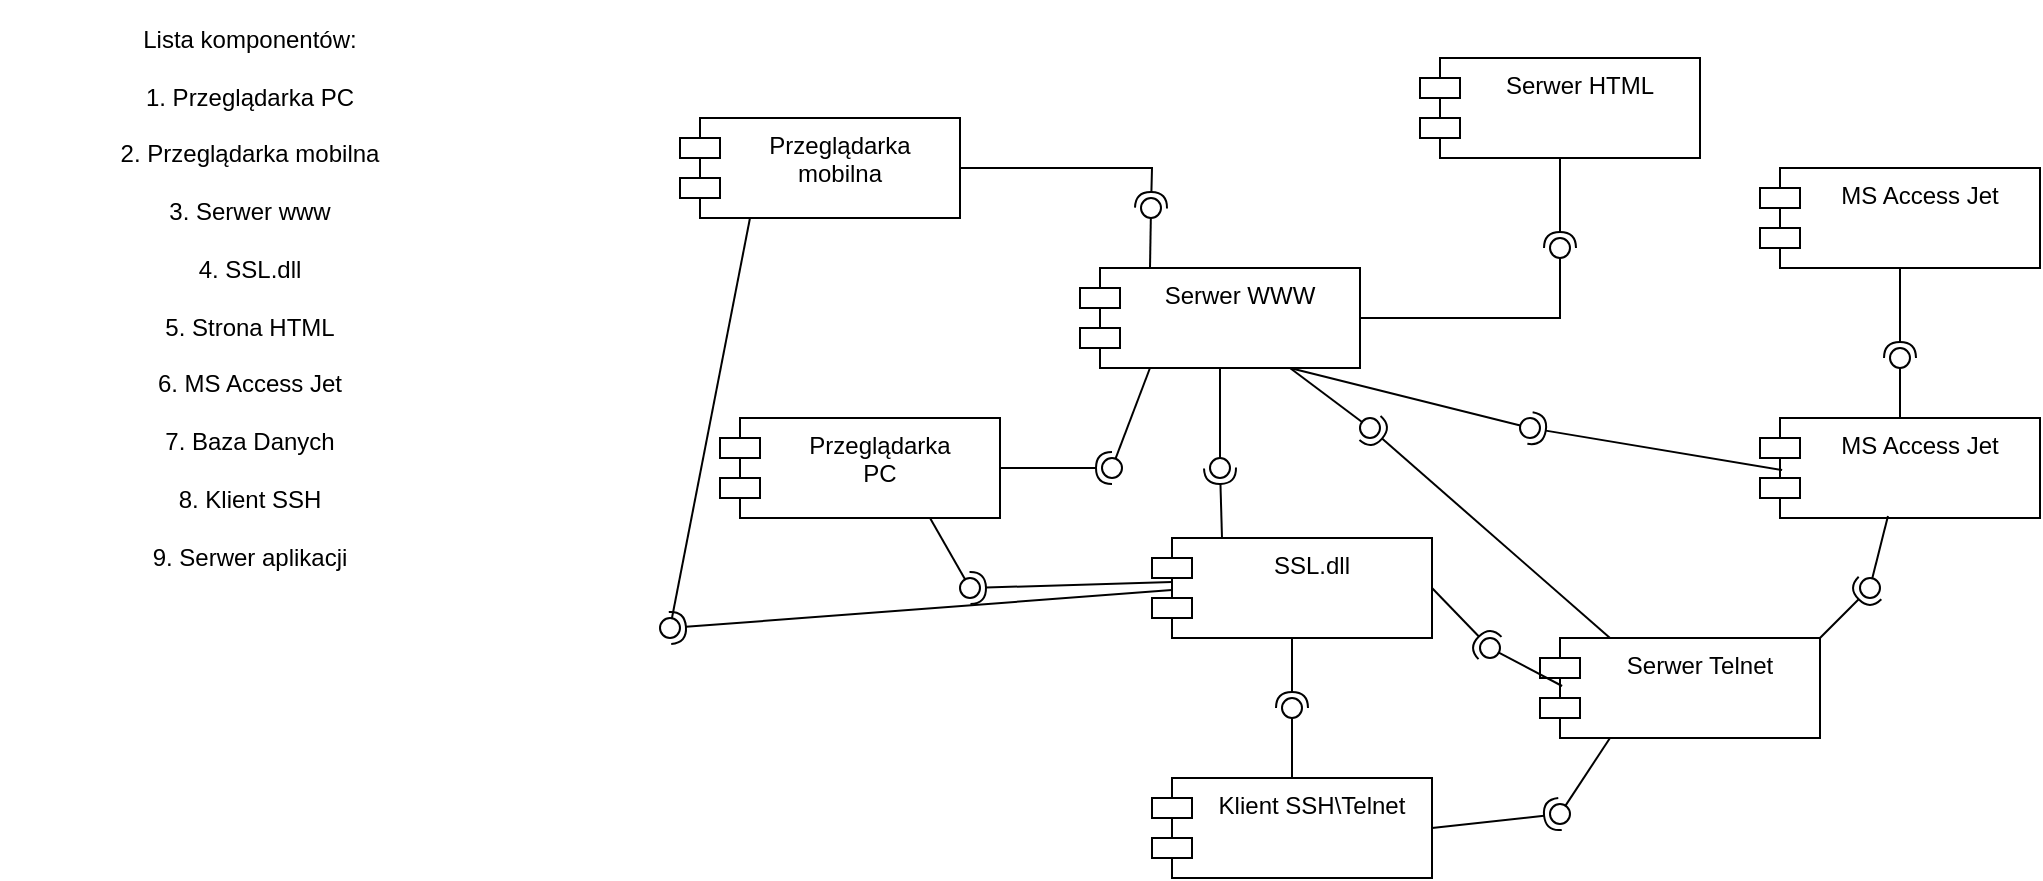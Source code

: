 <mxfile version="17.4.1" type="device"><diagram name="Page-1" id="e7e014a7-5840-1c2e-5031-d8a46d1fe8dd"><mxGraphModel dx="2591" dy="794" grid="1" gridSize="10" guides="1" tooltips="1" connect="1" arrows="1" fold="1" page="1" pageScale="1" pageWidth="1169" pageHeight="826" background="none" math="0" shadow="0"><root><mxCell id="0"/><mxCell id="1" parent="0"/><mxCell id="hyqjCu0xPG1LOjYj8zBp-41" value="&lt;p class=&quot;MsoNormal&quot;&gt;Lista komponentów: &lt;br&gt;&lt;br/&gt;1. Przeglądarka PC&lt;br&gt;&lt;br/&gt;2. Przeglądarka mobilna&lt;br&gt;&lt;br/&gt;3. Serwer www&lt;br&gt;&lt;br/&gt;4. SSL.dll&lt;br&gt;&lt;br/&gt;5. Strona HTML&lt;br&gt;&lt;br/&gt;6. MS Access Jet&lt;br&gt;&lt;br/&gt;7. Baza Danych&lt;br&gt;&lt;br/&gt;8. Klient SSH&lt;br&gt;&lt;br/&gt;9. Serwer aplikacji&lt;/p&gt;" style="text;html=1;strokeColor=none;fillColor=none;align=center;verticalAlign=middle;whiteSpace=wrap;rounded=0;" vertex="1" parent="1"><mxGeometry x="-1160" y="100" width="250" height="100" as="geometry"/></mxCell><mxCell id="hyqjCu0xPG1LOjYj8zBp-45" value="Przeglądarka&#10;mobilna" style="shape=module;align=left;spacingLeft=20;align=center;verticalAlign=top;" vertex="1" parent="1"><mxGeometry x="-820" y="60" width="140" height="50" as="geometry"/></mxCell><mxCell id="hyqjCu0xPG1LOjYj8zBp-46" value="Przeglądarka&#10;PC" style="shape=module;align=left;spacingLeft=20;align=center;verticalAlign=top;" vertex="1" parent="1"><mxGeometry x="-800" y="210" width="140" height="50" as="geometry"/></mxCell><mxCell id="hyqjCu0xPG1LOjYj8zBp-47" value="Serwer WWW" style="shape=module;align=left;spacingLeft=20;align=center;verticalAlign=top;" vertex="1" parent="1"><mxGeometry x="-620" y="135" width="140" height="50" as="geometry"/></mxCell><mxCell id="hyqjCu0xPG1LOjYj8zBp-50" value="Serwer HTML" style="shape=module;align=left;spacingLeft=20;align=center;verticalAlign=top;" vertex="1" parent="1"><mxGeometry x="-450" y="30" width="140" height="50" as="geometry"/></mxCell><mxCell id="hyqjCu0xPG1LOjYj8zBp-51" value="SSL.dll&#10;" style="shape=module;align=left;spacingLeft=20;align=center;verticalAlign=top;" vertex="1" parent="1"><mxGeometry x="-584" y="270" width="140" height="50" as="geometry"/></mxCell><mxCell id="hyqjCu0xPG1LOjYj8zBp-59" value="" style="rounded=0;orthogonalLoop=1;jettySize=auto;html=1;endArrow=none;endFill=0;sketch=0;sourcePerimeterSpacing=0;targetPerimeterSpacing=0;exitX=1;exitY=0.5;exitDx=0;exitDy=0;entryX=0.5;entryY=1;entryDx=0;entryDy=0;entryPerimeter=0;" edge="1" target="hyqjCu0xPG1LOjYj8zBp-61" parent="1" source="hyqjCu0xPG1LOjYj8zBp-47"><mxGeometry relative="1" as="geometry"><mxPoint x="-1000" y="413" as="sourcePoint"/><mxPoint x="-380" y="160" as="targetPoint"/><Array as="points"><mxPoint x="-380" y="160"/></Array></mxGeometry></mxCell><mxCell id="hyqjCu0xPG1LOjYj8zBp-60" value="" style="rounded=0;orthogonalLoop=1;jettySize=auto;html=1;endArrow=halfCircle;endFill=0;entryX=0.5;entryY=0.5;endSize=6;strokeWidth=1;sketch=0;exitX=0.5;exitY=1;exitDx=0;exitDy=0;" edge="1" target="hyqjCu0xPG1LOjYj8zBp-61" parent="1" source="hyqjCu0xPG1LOjYj8zBp-50"><mxGeometry relative="1" as="geometry"><mxPoint x="-960" y="413" as="sourcePoint"/></mxGeometry></mxCell><mxCell id="hyqjCu0xPG1LOjYj8zBp-61" value="" style="ellipse;whiteSpace=wrap;html=1;align=center;aspect=fixed;resizable=0;points=[];outlineConnect=0;sketch=0;" vertex="1" parent="1"><mxGeometry x="-385" y="120" width="10" height="10" as="geometry"/></mxCell><mxCell id="hyqjCu0xPG1LOjYj8zBp-63" value="" style="rounded=0;orthogonalLoop=1;jettySize=auto;html=1;endArrow=none;endFill=0;sketch=0;sourcePerimeterSpacing=0;targetPerimeterSpacing=0;exitX=0.25;exitY=0;exitDx=0;exitDy=0;" edge="1" target="hyqjCu0xPG1LOjYj8zBp-65" parent="1" source="hyqjCu0xPG1LOjYj8zBp-47"><mxGeometry relative="1" as="geometry"><mxPoint x="-720" y="150" as="sourcePoint"/></mxGeometry></mxCell><mxCell id="hyqjCu0xPG1LOjYj8zBp-64" value="" style="rounded=0;orthogonalLoop=1;jettySize=auto;html=1;endArrow=halfCircle;endFill=0;entryX=0.5;entryY=0.5;endSize=6;strokeWidth=1;sketch=0;exitX=1;exitY=0.5;exitDx=0;exitDy=0;" edge="1" target="hyqjCu0xPG1LOjYj8zBp-65" parent="1" source="hyqjCu0xPG1LOjYj8zBp-45"><mxGeometry relative="1" as="geometry"><mxPoint x="-680" y="150" as="sourcePoint"/><Array as="points"><mxPoint x="-584" y="85"/></Array></mxGeometry></mxCell><mxCell id="hyqjCu0xPG1LOjYj8zBp-65" value="" style="ellipse;whiteSpace=wrap;html=1;align=center;aspect=fixed;resizable=0;points=[];outlineConnect=0;sketch=0;" vertex="1" parent="1"><mxGeometry x="-589.5" y="100" width="10" height="10" as="geometry"/></mxCell><mxCell id="hyqjCu0xPG1LOjYj8zBp-67" value="" style="rounded=0;orthogonalLoop=1;jettySize=auto;html=1;endArrow=none;endFill=0;sketch=0;sourcePerimeterSpacing=0;targetPerimeterSpacing=0;exitX=0.5;exitY=1;exitDx=0;exitDy=0;" edge="1" target="hyqjCu0xPG1LOjYj8zBp-69" parent="1" source="hyqjCu0xPG1LOjYj8zBp-47"><mxGeometry relative="1" as="geometry"><mxPoint x="-534" y="235" as="sourcePoint"/><Array as="points"><mxPoint x="-550" y="210"/></Array></mxGeometry></mxCell><mxCell id="hyqjCu0xPG1LOjYj8zBp-68" value="" style="rounded=0;orthogonalLoop=1;jettySize=auto;html=1;endArrow=halfCircle;endFill=0;entryX=0.5;entryY=0.5;endSize=6;strokeWidth=1;sketch=0;exitX=0.25;exitY=0;exitDx=0;exitDy=0;" edge="1" target="hyqjCu0xPG1LOjYj8zBp-69" parent="1" source="hyqjCu0xPG1LOjYj8zBp-51"><mxGeometry relative="1" as="geometry"><mxPoint x="-494" y="235" as="sourcePoint"/></mxGeometry></mxCell><mxCell id="hyqjCu0xPG1LOjYj8zBp-69" value="" style="ellipse;whiteSpace=wrap;html=1;align=center;aspect=fixed;resizable=0;points=[];outlineConnect=0;sketch=0;" vertex="1" parent="1"><mxGeometry x="-555" y="230" width="10" height="10" as="geometry"/></mxCell><mxCell id="hyqjCu0xPG1LOjYj8zBp-70" value="MS Access Jet" style="shape=module;align=left;spacingLeft=20;align=center;verticalAlign=top;" vertex="1" parent="1"><mxGeometry x="-280" y="210" width="140" height="50" as="geometry"/></mxCell><mxCell id="hyqjCu0xPG1LOjYj8zBp-71" value="" style="rounded=0;orthogonalLoop=1;jettySize=auto;html=1;endArrow=none;endFill=0;sketch=0;sourcePerimeterSpacing=0;targetPerimeterSpacing=0;exitX=0.75;exitY=1;exitDx=0;exitDy=0;" edge="1" target="hyqjCu0xPG1LOjYj8zBp-73" parent="1" source="hyqjCu0xPG1LOjYj8zBp-47"><mxGeometry relative="1" as="geometry"><mxPoint x="-415" y="215" as="sourcePoint"/></mxGeometry></mxCell><mxCell id="hyqjCu0xPG1LOjYj8zBp-72" value="" style="rounded=0;orthogonalLoop=1;jettySize=auto;html=1;endArrow=halfCircle;endFill=0;entryX=0.5;entryY=0.5;endSize=6;strokeWidth=1;sketch=0;exitX=0.079;exitY=0.52;exitDx=0;exitDy=0;exitPerimeter=0;" edge="1" target="hyqjCu0xPG1LOjYj8zBp-73" parent="1" source="hyqjCu0xPG1LOjYj8zBp-70"><mxGeometry relative="1" as="geometry"><mxPoint x="-375" y="215" as="sourcePoint"/></mxGeometry></mxCell><mxCell id="hyqjCu0xPG1LOjYj8zBp-73" value="" style="ellipse;whiteSpace=wrap;html=1;align=center;aspect=fixed;resizable=0;points=[];outlineConnect=0;sketch=0;" vertex="1" parent="1"><mxGeometry x="-400" y="210" width="10" height="10" as="geometry"/></mxCell><mxCell id="hyqjCu0xPG1LOjYj8zBp-74" value="MS Access Jet" style="shape=module;align=left;spacingLeft=20;align=center;verticalAlign=top;" vertex="1" parent="1"><mxGeometry x="-280" y="85" width="140" height="50" as="geometry"/></mxCell><mxCell id="hyqjCu0xPG1LOjYj8zBp-76" value="" style="rounded=0;orthogonalLoop=1;jettySize=auto;html=1;endArrow=none;endFill=0;sketch=0;sourcePerimeterSpacing=0;targetPerimeterSpacing=0;exitX=0.5;exitY=0;exitDx=0;exitDy=0;" edge="1" target="hyqjCu0xPG1LOjYj8zBp-78" parent="1" source="hyqjCu0xPG1LOjYj8zBp-70"><mxGeometry relative="1" as="geometry"><mxPoint x="-230" y="180" as="sourcePoint"/></mxGeometry></mxCell><mxCell id="hyqjCu0xPG1LOjYj8zBp-77" value="" style="rounded=0;orthogonalLoop=1;jettySize=auto;html=1;endArrow=halfCircle;endFill=0;entryX=0.5;entryY=0.5;endSize=6;strokeWidth=1;sketch=0;exitX=0.5;exitY=1;exitDx=0;exitDy=0;" edge="1" target="hyqjCu0xPG1LOjYj8zBp-78" parent="1" source="hyqjCu0xPG1LOjYj8zBp-74"><mxGeometry relative="1" as="geometry"><mxPoint x="-190" y="180" as="sourcePoint"/></mxGeometry></mxCell><mxCell id="hyqjCu0xPG1LOjYj8zBp-78" value="" style="ellipse;whiteSpace=wrap;html=1;align=center;aspect=fixed;resizable=0;points=[];outlineConnect=0;sketch=0;" vertex="1" parent="1"><mxGeometry x="-215" y="175" width="10" height="10" as="geometry"/></mxCell><mxCell id="hyqjCu0xPG1LOjYj8zBp-79" value="Serwer Telnet" style="shape=module;align=left;spacingLeft=20;align=center;verticalAlign=top;" vertex="1" parent="1"><mxGeometry x="-390" y="320" width="140" height="50" as="geometry"/></mxCell><mxCell id="hyqjCu0xPG1LOjYj8zBp-80" value="" style="rounded=0;orthogonalLoop=1;jettySize=auto;html=1;endArrow=none;endFill=0;sketch=0;sourcePerimeterSpacing=0;targetPerimeterSpacing=0;exitX=0.75;exitY=1;exitDx=0;exitDy=0;" edge="1" target="hyqjCu0xPG1LOjYj8zBp-82" parent="1" source="hyqjCu0xPG1LOjYj8zBp-47"><mxGeometry relative="1" as="geometry"><mxPoint x="-350" y="285" as="sourcePoint"/></mxGeometry></mxCell><mxCell id="hyqjCu0xPG1LOjYj8zBp-81" value="" style="rounded=0;orthogonalLoop=1;jettySize=auto;html=1;endArrow=halfCircle;endFill=0;entryX=0.5;entryY=0.5;endSize=6;strokeWidth=1;sketch=0;exitX=0.25;exitY=0;exitDx=0;exitDy=0;" edge="1" target="hyqjCu0xPG1LOjYj8zBp-82" parent="1" source="hyqjCu0xPG1LOjYj8zBp-79"><mxGeometry relative="1" as="geometry"><mxPoint x="-310" y="285" as="sourcePoint"/></mxGeometry></mxCell><mxCell id="hyqjCu0xPG1LOjYj8zBp-82" value="" style="ellipse;whiteSpace=wrap;html=1;align=center;aspect=fixed;resizable=0;points=[];outlineConnect=0;sketch=0;" vertex="1" parent="1"><mxGeometry x="-480" y="210" width="10" height="10" as="geometry"/></mxCell><mxCell id="hyqjCu0xPG1LOjYj8zBp-83" value="" style="rounded=0;orthogonalLoop=1;jettySize=auto;html=1;endArrow=none;endFill=0;sketch=0;sourcePerimeterSpacing=0;targetPerimeterSpacing=0;exitX=0.457;exitY=0.98;exitDx=0;exitDy=0;exitPerimeter=0;" edge="1" target="hyqjCu0xPG1LOjYj8zBp-85" parent="1" source="hyqjCu0xPG1LOjYj8zBp-70"><mxGeometry relative="1" as="geometry"><mxPoint x="-245" y="295" as="sourcePoint"/></mxGeometry></mxCell><mxCell id="hyqjCu0xPG1LOjYj8zBp-84" value="" style="rounded=0;orthogonalLoop=1;jettySize=auto;html=1;endArrow=halfCircle;endFill=0;entryX=0.5;entryY=0.5;endSize=6;strokeWidth=1;sketch=0;exitX=1;exitY=0;exitDx=0;exitDy=0;" edge="1" target="hyqjCu0xPG1LOjYj8zBp-85" parent="1" source="hyqjCu0xPG1LOjYj8zBp-79"><mxGeometry relative="1" as="geometry"><mxPoint x="-205" y="295" as="sourcePoint"/></mxGeometry></mxCell><mxCell id="hyqjCu0xPG1LOjYj8zBp-85" value="" style="ellipse;whiteSpace=wrap;html=1;align=center;aspect=fixed;resizable=0;points=[];outlineConnect=0;sketch=0;" vertex="1" parent="1"><mxGeometry x="-230" y="290" width="10" height="10" as="geometry"/></mxCell><mxCell id="hyqjCu0xPG1LOjYj8zBp-86" value="" style="rounded=0;orthogonalLoop=1;jettySize=auto;html=1;endArrow=none;endFill=0;sketch=0;sourcePerimeterSpacing=0;targetPerimeterSpacing=0;exitX=0.079;exitY=0.48;exitDx=0;exitDy=0;exitPerimeter=0;" edge="1" target="hyqjCu0xPG1LOjYj8zBp-88" parent="1" source="hyqjCu0xPG1LOjYj8zBp-79"><mxGeometry relative="1" as="geometry"><mxPoint x="-450" y="375" as="sourcePoint"/></mxGeometry></mxCell><mxCell id="hyqjCu0xPG1LOjYj8zBp-87" value="" style="rounded=0;orthogonalLoop=1;jettySize=auto;html=1;endArrow=halfCircle;endFill=0;entryX=0.5;entryY=0.5;endSize=6;strokeWidth=1;sketch=0;exitX=1;exitY=0.5;exitDx=0;exitDy=0;" edge="1" target="hyqjCu0xPG1LOjYj8zBp-88" parent="1" source="hyqjCu0xPG1LOjYj8zBp-51"><mxGeometry relative="1" as="geometry"><mxPoint x="-410" y="375" as="sourcePoint"/></mxGeometry></mxCell><mxCell id="hyqjCu0xPG1LOjYj8zBp-88" value="" style="ellipse;whiteSpace=wrap;html=1;align=center;aspect=fixed;resizable=0;points=[];outlineConnect=0;sketch=0;" vertex="1" parent="1"><mxGeometry x="-420" y="320" width="10" height="10" as="geometry"/></mxCell><mxCell id="hyqjCu0xPG1LOjYj8zBp-89" value="Klient SSH\Telnet" style="shape=module;align=left;spacingLeft=20;align=center;verticalAlign=top;" vertex="1" parent="1"><mxGeometry x="-584" y="390" width="140" height="50" as="geometry"/></mxCell><mxCell id="hyqjCu0xPG1LOjYj8zBp-90" value="" style="rounded=0;orthogonalLoop=1;jettySize=auto;html=1;endArrow=none;endFill=0;sketch=0;sourcePerimeterSpacing=0;targetPerimeterSpacing=0;exitX=0.5;exitY=0;exitDx=0;exitDy=0;" edge="1" target="hyqjCu0xPG1LOjYj8zBp-92" parent="1" source="hyqjCu0xPG1LOjYj8zBp-89"><mxGeometry relative="1" as="geometry"><mxPoint x="-534" y="355" as="sourcePoint"/></mxGeometry></mxCell><mxCell id="hyqjCu0xPG1LOjYj8zBp-91" value="" style="rounded=0;orthogonalLoop=1;jettySize=auto;html=1;endArrow=halfCircle;endFill=0;entryX=0.5;entryY=0.5;endSize=6;strokeWidth=1;sketch=0;exitX=0.5;exitY=1;exitDx=0;exitDy=0;" edge="1" target="hyqjCu0xPG1LOjYj8zBp-92" parent="1" source="hyqjCu0xPG1LOjYj8zBp-51"><mxGeometry relative="1" as="geometry"><mxPoint x="-494" y="355" as="sourcePoint"/></mxGeometry></mxCell><mxCell id="hyqjCu0xPG1LOjYj8zBp-92" value="" style="ellipse;whiteSpace=wrap;html=1;align=center;aspect=fixed;resizable=0;points=[];outlineConnect=0;sketch=0;" vertex="1" parent="1"><mxGeometry x="-519" y="350" width="10" height="10" as="geometry"/></mxCell><mxCell id="hyqjCu0xPG1LOjYj8zBp-93" value="" style="rounded=0;orthogonalLoop=1;jettySize=auto;html=1;endArrow=none;endFill=0;sketch=0;sourcePerimeterSpacing=0;targetPerimeterSpacing=0;exitX=0.25;exitY=1;exitDx=0;exitDy=0;" edge="1" target="hyqjCu0xPG1LOjYj8zBp-95" parent="1" source="hyqjCu0xPG1LOjYj8zBp-79"><mxGeometry relative="1" as="geometry"><mxPoint x="-460" y="355" as="sourcePoint"/></mxGeometry></mxCell><mxCell id="hyqjCu0xPG1LOjYj8zBp-94" value="" style="rounded=0;orthogonalLoop=1;jettySize=auto;html=1;endArrow=halfCircle;endFill=0;entryX=0.5;entryY=0.5;endSize=6;strokeWidth=1;sketch=0;exitX=1;exitY=0.5;exitDx=0;exitDy=0;" edge="1" target="hyqjCu0xPG1LOjYj8zBp-95" parent="1" source="hyqjCu0xPG1LOjYj8zBp-89"><mxGeometry relative="1" as="geometry"><mxPoint x="-420" y="355" as="sourcePoint"/></mxGeometry></mxCell><mxCell id="hyqjCu0xPG1LOjYj8zBp-95" value="" style="ellipse;whiteSpace=wrap;html=1;align=center;aspect=fixed;resizable=0;points=[];outlineConnect=0;sketch=0;" vertex="1" parent="1"><mxGeometry x="-385" y="403" width="10" height="10" as="geometry"/></mxCell><mxCell id="hyqjCu0xPG1LOjYj8zBp-96" value="" style="rounded=0;orthogonalLoop=1;jettySize=auto;html=1;endArrow=none;endFill=0;sketch=0;sourcePerimeterSpacing=0;targetPerimeterSpacing=0;exitX=0.75;exitY=1;exitDx=0;exitDy=0;" edge="1" target="hyqjCu0xPG1LOjYj8zBp-98" parent="1" source="hyqjCu0xPG1LOjYj8zBp-46"><mxGeometry relative="1" as="geometry"><mxPoint x="-650" y="270" as="sourcePoint"/></mxGeometry></mxCell><mxCell id="hyqjCu0xPG1LOjYj8zBp-97" value="" style="rounded=0;orthogonalLoop=1;jettySize=auto;html=1;endArrow=halfCircle;endFill=0;entryX=0.5;entryY=0.5;endSize=6;strokeWidth=1;sketch=0;exitX=0.071;exitY=0.44;exitDx=0;exitDy=0;exitPerimeter=0;" edge="1" target="hyqjCu0xPG1LOjYj8zBp-98" parent="1" source="hyqjCu0xPG1LOjYj8zBp-51"><mxGeometry relative="1" as="geometry"><mxPoint x="-670" y="315" as="sourcePoint"/></mxGeometry></mxCell><mxCell id="hyqjCu0xPG1LOjYj8zBp-98" value="" style="ellipse;whiteSpace=wrap;html=1;align=center;aspect=fixed;resizable=0;points=[];outlineConnect=0;sketch=0;" vertex="1" parent="1"><mxGeometry x="-680" y="290" width="10" height="10" as="geometry"/></mxCell><mxCell id="hyqjCu0xPG1LOjYj8zBp-99" value="" style="rounded=0;orthogonalLoop=1;jettySize=auto;html=1;endArrow=none;endFill=0;sketch=0;sourcePerimeterSpacing=0;targetPerimeterSpacing=0;exitX=0.25;exitY=1;exitDx=0;exitDy=0;" edge="1" target="hyqjCu0xPG1LOjYj8zBp-101" parent="1" source="hyqjCu0xPG1LOjYj8zBp-47"><mxGeometry relative="1" as="geometry"><mxPoint x="-624" y="235" as="sourcePoint"/></mxGeometry></mxCell><mxCell id="hyqjCu0xPG1LOjYj8zBp-100" value="" style="rounded=0;orthogonalLoop=1;jettySize=auto;html=1;endArrow=halfCircle;endFill=0;entryX=0.5;entryY=0.5;endSize=6;strokeWidth=1;sketch=0;exitX=1;exitY=0.5;exitDx=0;exitDy=0;" edge="1" target="hyqjCu0xPG1LOjYj8zBp-101" parent="1" source="hyqjCu0xPG1LOjYj8zBp-46"><mxGeometry relative="1" as="geometry"><mxPoint x="-584" y="235" as="sourcePoint"/></mxGeometry></mxCell><mxCell id="hyqjCu0xPG1LOjYj8zBp-101" value="" style="ellipse;whiteSpace=wrap;html=1;align=center;aspect=fixed;resizable=0;points=[];outlineConnect=0;sketch=0;" vertex="1" parent="1"><mxGeometry x="-609" y="230" width="10" height="10" as="geometry"/></mxCell><mxCell id="hyqjCu0xPG1LOjYj8zBp-102" value="" style="rounded=0;orthogonalLoop=1;jettySize=auto;html=1;endArrow=none;endFill=0;sketch=0;sourcePerimeterSpacing=0;targetPerimeterSpacing=0;exitX=0.25;exitY=1;exitDx=0;exitDy=0;" edge="1" target="hyqjCu0xPG1LOjYj8zBp-104" parent="1" source="hyqjCu0xPG1LOjYj8zBp-45"><mxGeometry relative="1" as="geometry"><mxPoint x="-810" y="185" as="sourcePoint"/></mxGeometry></mxCell><mxCell id="hyqjCu0xPG1LOjYj8zBp-103" value="" style="rounded=0;orthogonalLoop=1;jettySize=auto;html=1;endArrow=halfCircle;endFill=0;entryX=0.5;entryY=0.5;endSize=6;strokeWidth=1;sketch=0;exitX=0.071;exitY=0.52;exitDx=0;exitDy=0;exitPerimeter=0;" edge="1" target="hyqjCu0xPG1LOjYj8zBp-104" parent="1" source="hyqjCu0xPG1LOjYj8zBp-51"><mxGeometry relative="1" as="geometry"><mxPoint x="-820" y="330" as="sourcePoint"/></mxGeometry></mxCell><mxCell id="hyqjCu0xPG1LOjYj8zBp-104" value="" style="ellipse;whiteSpace=wrap;html=1;align=center;aspect=fixed;resizable=0;points=[];outlineConnect=0;sketch=0;" vertex="1" parent="1"><mxGeometry x="-830" y="310" width="10" height="10" as="geometry"/></mxCell></root></mxGraphModel></diagram></mxfile>